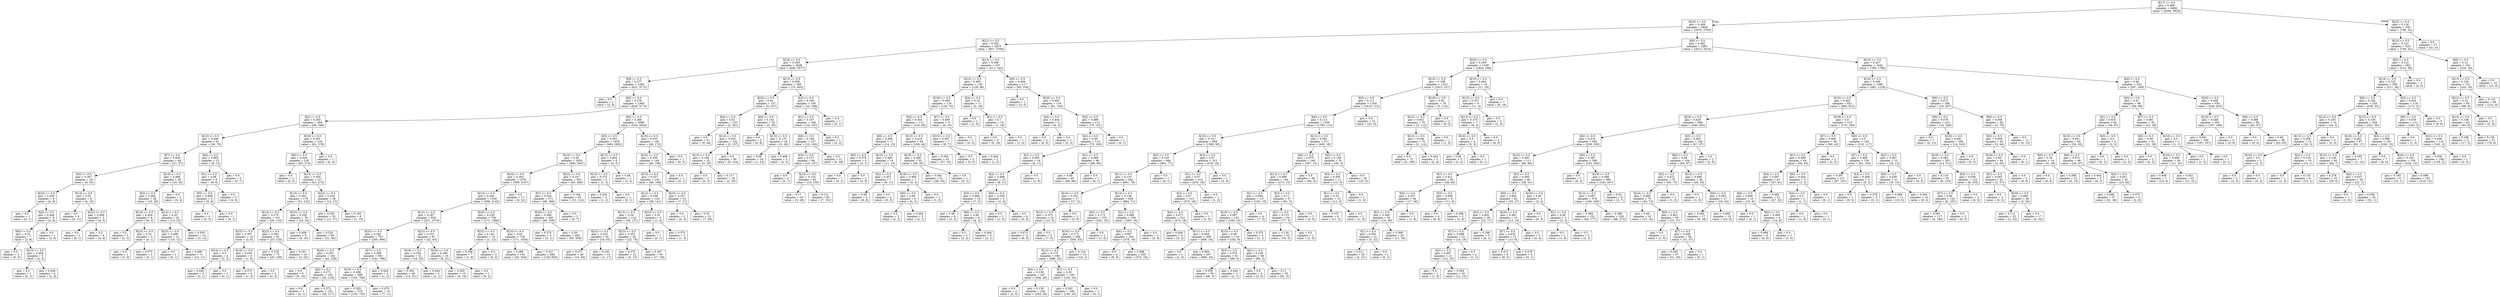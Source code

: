 digraph Tree {
node [shape=box] ;
0 [label="X[17] <= 0.5\ngini = 0.488\nsamples = 6406\nvalue = [4260, 5835]"] ;
1 [label="X[24] <= 0.5\ngini = 0.469\nsamples = 5856\nvalue = [3470, 5783]"] ;
0 -> 1 [labeldistance=2.5, labelangle=45, headlabel="True"] ;
2 [label="X[21] <= 0.5\ngini = 0.302\nsamples = 2875\nvalue = [857, 3769]"] ;
1 -> 2 ;
3 [label="X[18] <= 0.5\ngini = 0.259\nsamples = 2628\nvalue = [646, 3577]"] ;
2 -> 3 ;
4 [label="X[9] <= 0.5\ngini = 0.277\nsamples = 2362\nvalue = [631, 3172]"] ;
3 -> 4 ;
5 [label="gini = 0.0\nsamples = 2\nvalue = [2, 0]"] ;
4 -> 5 ;
6 [label="X[0] <= 0.5\ngini = 0.276\nsamples = 2360\nvalue = [629, 3172]"] ;
4 -> 6 ;
7 [label="X[2] <= 0.5\ngini = 0.345\nsamples = 280\nvalue = [99, 348]"] ;
6 -> 7 ;
8 [label="X[15] <= 0.5\ngini = 0.449\nsamples = 61\nvalue = [36, 70]"] ;
7 -> 8 ;
9 [label="X[7] <= 0.5\ngini = 0.436\nsamples = 48\nvalue = [27, 57]"] ;
8 -> 9 ;
10 [label="X[3] <= 0.5\ngini = 0.367\nsamples = 18\nvalue = [8, 25]"] ;
9 -> 10 ;
11 [label="X[23] <= 0.5\ngini = 0.426\nsamples = 9\nvalue = [4, 9]"] ;
10 -> 11 ;
12 [label="gini = 0.0\nsamples = 1\nvalue = [0, 1]"] ;
11 -> 12 ;
13 [label="X[4] <= 0.5\ngini = 0.444\nsamples = 8\nvalue = [4, 8]"] ;
11 -> 13 ;
14 [label="X[6] <= 0.5\ngini = 0.32\nsamples = 7\nvalue = [2, 8]"] ;
13 -> 14 ;
15 [label="gini = 0.0\nsamples = 2\nvalue = [0, 3]"] ;
14 -> 15 ;
16 [label="X[13] <= 0.5\ngini = 0.408\nsamples = 5\nvalue = [2, 5]"] ;
14 -> 16 ;
17 [label="gini = 0.0\nsamples = 1\nvalue = [0, 1]"] ;
16 -> 17 ;
18 [label="gini = 0.444\nsamples = 4\nvalue = [2, 4]"] ;
16 -> 18 ;
19 [label="gini = 0.0\nsamples = 1\nvalue = [2, 0]"] ;
13 -> 19 ;
20 [label="X[14] <= 0.5\ngini = 0.32\nsamples = 9\nvalue = [4, 16]"] ;
10 -> 20 ;
21 [label="gini = 0.0\nsamples = 4\nvalue = [0, 11]"] ;
20 -> 21 ;
22 [label="X[23] <= 0.5\ngini = 0.494\nsamples = 5\nvalue = [4, 5]"] ;
20 -> 22 ;
23 [label="gini = 0.0\nsamples = 1\nvalue = [0, 1]"] ;
22 -> 23 ;
24 [label="gini = 0.5\nsamples = 4\nvalue = [4, 4]"] ;
22 -> 24 ;
25 [label="X[19] <= 0.5\ngini = 0.468\nsamples = 30\nvalue = [19, 32]"] ;
9 -> 25 ;
26 [label="X[3] <= 0.5\ngini = 0.482\nsamples = 28\nvalue = [19, 28]"] ;
25 -> 26 ;
27 [label="X[14] <= 0.5\ngini = 0.444\nsamples = 6\nvalue = [6, 3]"] ;
26 -> 27 ;
28 [label="gini = 0.5\nsamples = 3\nvalue = [2, 2]"] ;
27 -> 28 ;
29 [label="X[23] <= 0.5\ngini = 0.32\nsamples = 3\nvalue = [4, 1]"] ;
27 -> 29 ;
30 [label="gini = 0.0\nsamples = 1\nvalue = [1, 0]"] ;
29 -> 30 ;
31 [label="gini = 0.375\nsamples = 2\nvalue = [3, 1]"] ;
29 -> 31 ;
32 [label="X[14] <= 0.5\ngini = 0.45\nsamples = 22\nvalue = [13, 25]"] ;
26 -> 32 ;
33 [label="X[23] <= 0.5\ngini = 0.496\nsamples = 12\nvalue = [10, 12]"] ;
32 -> 33 ;
34 [label="gini = 0.0\nsamples = 1\nvalue = [0, 1]"] ;
33 -> 34 ;
35 [label="gini = 0.499\nsamples = 11\nvalue = [10, 11]"] ;
33 -> 35 ;
36 [label="gini = 0.305\nsamples = 10\nvalue = [3, 13]"] ;
32 -> 36 ;
37 [label="gini = 0.0\nsamples = 2\nvalue = [0, 4]"] ;
25 -> 37 ;
38 [label="X[6] <= 0.5\ngini = 0.483\nsamples = 13\nvalue = [9, 13]"] ;
8 -> 38 ;
39 [label="X[1] <= 0.5\ngini = 0.48\nsamples = 8\nvalue = [9, 6]"] ;
38 -> 39 ;
40 [label="X[5] <= 0.5\ngini = 0.496\nsamples = 5\nvalue = [5, 6]"] ;
39 -> 40 ;
41 [label="gini = 0.5\nsamples = 4\nvalue = [5, 5]"] ;
40 -> 41 ;
42 [label="gini = 0.0\nsamples = 1\nvalue = [0, 1]"] ;
40 -> 42 ;
43 [label="gini = 0.0\nsamples = 3\nvalue = [4, 0]"] ;
39 -> 43 ;
44 [label="gini = 0.0\nsamples = 5\nvalue = [0, 7]"] ;
38 -> 44 ;
45 [label="X[19] <= 0.5\ngini = 0.301\nsamples = 219\nvalue = [63, 278]"] ;
7 -> 45 ;
46 [label="X[6] <= 0.5\ngini = 0.304\nsamples = 218\nvalue = [63, 274]"] ;
45 -> 46 ;
47 [label="gini = 0.0\nsamples = 1\nvalue = [0, 2]"] ;
46 -> 47 ;
48 [label="X[15] <= 0.5\ngini = 0.305\nsamples = 217\nvalue = [63, 272]"] ;
46 -> 48 ;
49 [label="X[13] <= 0.5\ngini = 0.301\nsamples = 179\nvalue = [51, 225]"] ;
48 -> 49 ;
50 [label="X[14] <= 0.5\ngini = 0.274\nsamples = 101\nvalue = [26, 133]"] ;
49 -> 50 ;
51 [label="X[23] <= 0.5\ngini = 0.397\nsamples = 10\nvalue = [3, 8]"] ;
50 -> 51 ;
52 [label="X[16] <= 0.5\ngini = 0.5\nsamples = 4\nvalue = [2, 2]"] ;
51 -> 52 ;
53 [label="gini = 0.444\nsamples = 3\nvalue = [2, 1]"] ;
52 -> 53 ;
54 [label="gini = 0.0\nsamples = 1\nvalue = [0, 1]"] ;
52 -> 54 ;
55 [label="X[16] <= 0.5\ngini = 0.245\nsamples = 6\nvalue = [1, 6]"] ;
51 -> 55 ;
56 [label="gini = 0.375\nsamples = 4\nvalue = [1, 3]"] ;
55 -> 56 ;
57 [label="gini = 0.0\nsamples = 2\nvalue = [0, 3]"] ;
55 -> 57 ;
58 [label="X[22] <= 0.5\ngini = 0.263\nsamples = 91\nvalue = [23, 125]"] ;
50 -> 58 ;
59 [label="gini = 0.278\nsamples = 75\nvalue = [20, 100]"] ;
58 -> 59 ;
60 [label="gini = 0.191\nsamples = 16\nvalue = [3, 25]"] ;
58 -> 60 ;
61 [label="X[23] <= 0.5\ngini = 0.336\nsamples = 78\nvalue = [25, 92]"] ;
49 -> 61 ;
62 [label="gini = 0.408\nsamples = 9\nvalue = [4, 10]"] ;
61 -> 62 ;
63 [label="gini = 0.325\nsamples = 69\nvalue = [21, 82]"] ;
61 -> 63 ;
64 [label="X[22] <= 0.5\ngini = 0.324\nsamples = 38\nvalue = [12, 47]"] ;
48 -> 64 ;
65 [label="gini = 0.353\nsamples = 30\nvalue = [11, 37]"] ;
64 -> 65 ;
66 [label="gini = 0.165\nsamples = 8\nvalue = [1, 10]"] ;
64 -> 66 ;
67 [label="gini = 0.0\nsamples = 1\nvalue = [0, 4]"] ;
45 -> 67 ;
68 [label="X[6] <= 0.5\ngini = 0.266\nsamples = 2080\nvalue = [530, 2824]"] ;
6 -> 68 ;
69 [label="X[5] <= 0.5\ngini = 0.261\nsamples = 1935\nvalue = [484, 2652]"] ;
68 -> 69 ;
70 [label="X[15] <= 0.5\ngini = 0.26\nsamples = 1929\nvalue = [480, 2647]"] ;
69 -> 70 ;
71 [label="X[16] <= 0.5\ngini = 0.263\nsamples = 1576\nvalue = [399, 2167]"] ;
70 -> 71 ;
72 [label="X[13] <= 0.5\ngini = 0.264\nsamples = 1559\nvalue = [399, 2145]"] ;
71 -> 72 ;
73 [label="X[12] <= 0.5\ngini = 0.287\nsamples = 820\nvalue = [227, 1079]"] ;
72 -> 73 ;
74 [label="X[23] <= 0.5\ngini = 0.283\nsamples = 753\nvalue = [205, 996]"] ;
73 -> 74 ;
75 [label="X[20] <= 0.5\ngini = 0.263\nsamples = 162\nvalue = [42, 228]"] ;
74 -> 75 ;
76 [label="gini = 0.0\nsamples = 6\nvalue = [0, 10]"] ;
75 -> 76 ;
77 [label="X[4] <= 0.5\ngini = 0.271\nsamples = 156\nvalue = [42, 218]"] ;
75 -> 77 ;
78 [label="gini = 0.0\nsamples = 1\nvalue = [0, 1]"] ;
77 -> 78 ;
79 [label="gini = 0.272\nsamples = 155\nvalue = [42, 217]"] ;
77 -> 79 ;
80 [label="X[7] <= 0.5\ngini = 0.289\nsamples = 591\nvalue = [163, 768]"] ;
74 -> 80 ;
81 [label="X[19] <= 0.5\ngini = 0.288\nsamples = 588\nvalue = [162, 766]"] ;
80 -> 81 ;
82 [label="gini = 0.283\nsamples = 578\nvalue = [155, 755]"] ;
81 -> 82 ;
83 [label="gini = 0.475\nsamples = 10\nvalue = [7, 11]"] ;
81 -> 83 ;
84 [label="gini = 0.444\nsamples = 3\nvalue = [1, 2]"] ;
80 -> 84 ;
85 [label="X[22] <= 0.5\ngini = 0.331\nsamples = 67\nvalue = [22, 83]"] ;
73 -> 85 ;
86 [label="X[19] <= 0.5\ngini = 0.326\nsamples = 51\nvalue = [16, 62]"] ;
85 -> 86 ;
87 [label="gini = 0.304\nsamples = 49\nvalue = [14, 61]"] ;
86 -> 87 ;
88 [label="gini = 0.444\nsamples = 2\nvalue = [2, 1]"] ;
86 -> 88 ;
89 [label="X[19] <= 0.5\ngini = 0.346\nsamples = 16\nvalue = [6, 21]"] ;
85 -> 89 ;
90 [label="gini = 0.365\nsamples = 15\nvalue = [6, 19]"] ;
89 -> 90 ;
91 [label="gini = 0.0\nsamples = 1\nvalue = [0, 2]"] ;
89 -> 91 ;
92 [label="X[20] <= 0.5\ngini = 0.239\nsamples = 739\nvalue = [172, 1066]"] ;
72 -> 92 ;
93 [label="X[22] <= 0.5\ngini = 0.142\nsamples = 10\nvalue = [1, 12]"] ;
92 -> 93 ;
94 [label="gini = 0.198\nsamples = 7\nvalue = [1, 8]"] ;
93 -> 94 ;
95 [label="gini = 0.0\nsamples = 3\nvalue = [0, 4]"] ;
93 -> 95 ;
96 [label="X[23] <= 0.5\ngini = 0.24\nsamples = 729\nvalue = [171, 1054]"] ;
92 -> 96 ;
97 [label="gini = 0.288\nsamples = 145\nvalue = [43, 204]"] ;
96 -> 97 ;
98 [label="gini = 0.227\nsamples = 584\nvalue = [128, 850]"] ;
96 -> 98 ;
99 [label="gini = 0.0\nsamples = 17\nvalue = [0, 22]"] ;
71 -> 99 ;
100 [label="X[22] <= 0.5\ngini = 0.247\nsamples = 353\nvalue = [81, 480]"] ;
70 -> 100 ;
101 [label="X[7] <= 0.5\ngini = 0.264\nsamples = 271\nvalue = [68, 366]"] ;
100 -> 101 ;
102 [label="X[20] <= 0.5\ngini = 0.268\nsamples = 266\nvalue = [68, 359]"] ;
101 -> 102 ;
103 [label="gini = 0.375\nsamples = 3\nvalue = [3, 1]"] ;
102 -> 103 ;
104 [label="gini = 0.26\nsamples = 263\nvalue = [65, 358]"] ;
102 -> 104 ;
105 [label="gini = 0.0\nsamples = 5\nvalue = [0, 7]"] ;
101 -> 105 ;
106 [label="gini = 0.184\nsamples = 82\nvalue = [13, 114]"] ;
100 -> 106 ;
107 [label="X[13] <= 0.5\ngini = 0.494\nsamples = 6\nvalue = [4, 5]"] ;
69 -> 107 ;
108 [label="X[14] <= 0.5\ngini = 0.375\nsamples = 3\nvalue = [1, 3]"] ;
107 -> 108 ;
109 [label="gini = 0.444\nsamples = 2\nvalue = [1, 2]"] ;
108 -> 109 ;
110 [label="gini = 0.0\nsamples = 1\nvalue = [0, 1]"] ;
108 -> 110 ;
111 [label="gini = 0.48\nsamples = 3\nvalue = [3, 2]"] ;
107 -> 111 ;
112 [label="X[19] <= 0.5\ngini = 0.333\nsamples = 145\nvalue = [46, 172]"] ;
68 -> 112 ;
113 [label="X[16] <= 0.5\ngini = 0.336\nsamples = 144\nvalue = [46, 169]"] ;
112 -> 113 ;
114 [label="X[15] <= 0.5\ngini = 0.337\nsamples = 143\nvalue = [46, 168]"] ;
113 -> 114 ;
115 [label="X[12] <= 0.5\ngini = 0.339\nsamples = 120\nvalue = [39, 141]"] ;
114 -> 115 ;
116 [label="X[13] <= 0.5\ngini = 0.34\nsamples = 116\nvalue = [38, 137]"] ;
115 -> 116 ;
117 [label="X[22] <= 0.5\ngini = 0.323\nsamples = 54\nvalue = [16, 63]"] ;
116 -> 117 ;
118 [label="gini = 0.371\nsamples = 40\nvalue = [15, 46]"] ;
117 -> 118 ;
119 [label="gini = 0.105\nsamples = 14\nvalue = [1, 17]"] ;
117 -> 119 ;
120 [label="X[23] <= 0.5\ngini = 0.353\nsamples = 62\nvalue = [22, 74]"] ;
116 -> 120 ;
121 [label="gini = 0.375\nsamples = 12\nvalue = [5, 15]"] ;
120 -> 121 ;
122 [label="gini = 0.347\nsamples = 50\nvalue = [17, 59]"] ;
120 -> 122 ;
123 [label="X[23] <= 0.5\ngini = 0.32\nsamples = 4\nvalue = [1, 4]"] ;
115 -> 123 ;
124 [label="gini = 0.0\nsamples = 1\nvalue = [0, 1]"] ;
123 -> 124 ;
125 [label="gini = 0.375\nsamples = 3\nvalue = [1, 3]"] ;
123 -> 125 ;
126 [label="X[23] <= 0.5\ngini = 0.327\nsamples = 23\nvalue = [7, 27]"] ;
114 -> 126 ;
127 [label="gini = 0.0\nsamples = 2\nvalue = [0, 3]"] ;
126 -> 127 ;
128 [label="gini = 0.35\nsamples = 21\nvalue = [7, 24]"] ;
126 -> 128 ;
129 [label="gini = 0.0\nsamples = 1\nvalue = [0, 1]"] ;
113 -> 129 ;
130 [label="gini = 0.0\nsamples = 1\nvalue = [0, 3]"] ;
112 -> 130 ;
131 [label="X[13] <= 0.5\ngini = 0.069\nsamples = 266\nvalue = [15, 405]"] ;
3 -> 131 ;
132 [label="X[22] <= 0.5\ngini = 0.04\nsamples = 157\nvalue = [5, 237]"] ;
131 -> 132 ;
133 [label="X[4] <= 0.5\ngini = 0.02\nsamples = 133\nvalue = [2, 201]"] ;
132 -> 133 ;
134 [label="gini = 0.0\nsamples = 31\nvalue = [0, 44]"] ;
133 -> 134 ;
135 [label="X[14] <= 0.5\ngini = 0.025\nsamples = 102\nvalue = [2, 157]"] ;
133 -> 135 ;
136 [label="X[15] <= 0.5\ngini = 0.108\nsamples = 22\nvalue = [2, 33]"] ;
135 -> 136 ;
137 [label="gini = 0.0\nsamples = 3\nvalue = [0, 3]"] ;
136 -> 137 ;
138 [label="gini = 0.117\nsamples = 19\nvalue = [2, 30]"] ;
136 -> 138 ;
139 [label="gini = 0.0\nsamples = 80\nvalue = [0, 124]"] ;
135 -> 139 ;
140 [label="X[0] <= 0.5\ngini = 0.142\nsamples = 24\nvalue = [3, 36]"] ;
132 -> 140 ;
141 [label="gini = 0.0\nsamples = 5\nvalue = [0, 8]"] ;
140 -> 141 ;
142 [label="X[15] <= 0.5\ngini = 0.175\nsamples = 19\nvalue = [3, 28]"] ;
140 -> 142 ;
143 [label="gini = 0.08\nsamples = 16\nvalue = [1, 23]"] ;
142 -> 143 ;
144 [label="gini = 0.408\nsamples = 3\nvalue = [2, 5]"] ;
142 -> 144 ;
145 [label="X[3] <= 0.5\ngini = 0.106\nsamples = 109\nvalue = [10, 168]"] ;
131 -> 145 ;
146 [label="X[1] <= 0.5\ngini = 0.107\nsamples = 108\nvalue = [10, 167]"] ;
145 -> 146 ;
147 [label="X[6] <= 0.5\ngini = 0.108\nsamples = 107\nvalue = [10, 165]"] ;
146 -> 147 ;
148 [label="X[4] <= 0.5\ngini = 0.127\nsamples = 86\nvalue = [10, 137]"] ;
147 -> 148 ;
149 [label="gini = 0.0\nsamples = 3\nvalue = [0, 7]"] ;
148 -> 149 ;
150 [label="X[23] <= 0.5\ngini = 0.133\nsamples = 83\nvalue = [10, 130]"] ;
148 -> 150 ;
151 [label="gini = 0.17\nsamples = 18\nvalue = [3, 29]"] ;
150 -> 151 ;
152 [label="gini = 0.121\nsamples = 65\nvalue = [7, 101]"] ;
150 -> 152 ;
153 [label="gini = 0.0\nsamples = 21\nvalue = [0, 28]"] ;
147 -> 153 ;
154 [label="gini = 0.0\nsamples = 1\nvalue = [0, 2]"] ;
146 -> 154 ;
155 [label="gini = 0.0\nsamples = 1\nvalue = [0, 1]"] ;
145 -> 155 ;
156 [label="X[13] <= 0.5\ngini = 0.499\nsamples = 247\nvalue = [211, 192]"] ;
2 -> 156 ;
157 [label="X[12] <= 0.5\ngini = 0.483\nsamples = 130\nvalue = [128, 88]"] ;
156 -> 157 ;
158 [label="X[18] <= 0.5\ngini = 0.459\nsamples = 119\nvalue = [126, 70]"] ;
157 -> 158 ;
159 [label="X[4] <= 0.5\ngini = 0.444\nsamples = 111\nvalue = [120, 60]"] ;
158 -> 159 ;
160 [label="X[6] <= 0.5\ngini = 0.499\nsamples = 17\nvalue = [14, 15]"] ;
159 -> 160 ;
161 [label="X[0] <= 0.5\ngini = 0.375\nsamples = 3\nvalue = [3, 1]"] ;
160 -> 161 ;
162 [label="gini = 0.0\nsamples = 1\nvalue = [0, 1]"] ;
161 -> 162 ;
163 [label="gini = 0.0\nsamples = 2\nvalue = [3, 0]"] ;
161 -> 163 ;
164 [label="X[15] <= 0.5\ngini = 0.493\nsamples = 14\nvalue = [11, 14]"] ;
160 -> 164 ;
165 [label="X[2] <= 0.5\ngini = 0.457\nsamples = 7\nvalue = [6, 11]"] ;
164 -> 165 ;
166 [label="gini = 0.49\nsamples = 5\nvalue = [6, 8]"] ;
165 -> 166 ;
167 [label="gini = 0.0\nsamples = 2\nvalue = [0, 3]"] ;
165 -> 167 ;
168 [label="X[19] <= 0.5\ngini = 0.469\nsamples = 7\nvalue = [5, 3]"] ;
164 -> 168 ;
169 [label="X[0] <= 0.5\ngini = 0.49\nsamples = 6\nvalue = [4, 3]"] ;
168 -> 169 ;
170 [label="gini = 0.5\nsamples = 3\nvalue = [2, 2]"] ;
169 -> 170 ;
171 [label="gini = 0.444\nsamples = 3\nvalue = [2, 1]"] ;
169 -> 171 ;
172 [label="gini = 0.0\nsamples = 1\nvalue = [1, 0]"] ;
168 -> 172 ;
173 [label="X[15] <= 0.5\ngini = 0.418\nsamples = 94\nvalue = [106, 45]"] ;
159 -> 173 ;
174 [label="X[16] <= 0.5\ngini = 0.486\nsamples = 52\nvalue = [49, 35]"] ;
173 -> 174 ;
175 [label="gini = 0.481\nsamples = 51\nvalue = [49, 33]"] ;
174 -> 175 ;
176 [label="gini = 0.0\nsamples = 1\nvalue = [0, 2]"] ;
174 -> 176 ;
177 [label="gini = 0.254\nsamples = 42\nvalue = [57, 10]"] ;
173 -> 177 ;
178 [label="X[7] <= 0.5\ngini = 0.469\nsamples = 8\nvalue = [6, 10]"] ;
158 -> 178 ;
179 [label="X[15] <= 0.5\ngini = 0.497\nsamples = 7\nvalue = [6, 7]"] ;
178 -> 179 ;
180 [label="gini = 0.5\nsamples = 5\nvalue = [5, 5]"] ;
179 -> 180 ;
181 [label="gini = 0.444\nsamples = 2\nvalue = [1, 2]"] ;
179 -> 181 ;
182 [label="gini = 0.0\nsamples = 1\nvalue = [0, 3]"] ;
178 -> 182 ;
183 [label="X[4] <= 0.5\ngini = 0.18\nsamples = 11\nvalue = [2, 18]"] ;
157 -> 183 ;
184 [label="gini = 0.0\nsamples = 1\nvalue = [1, 0]"] ;
183 -> 184 ;
185 [label="X[1] <= 0.5\ngini = 0.1\nsamples = 10\nvalue = [1, 18]"] ;
183 -> 185 ;
186 [label="gini = 0.0\nsamples = 9\nvalue = [0, 18]"] ;
185 -> 186 ;
187 [label="gini = 0.0\nsamples = 1\nvalue = [1, 0]"] ;
185 -> 187 ;
188 [label="X[9] <= 0.5\ngini = 0.494\nsamples = 117\nvalue = [83, 104]"] ;
156 -> 188 ;
189 [label="gini = 0.0\nsamples = 1\nvalue = [2, 0]"] ;
188 -> 189 ;
190 [label="X[20] <= 0.5\ngini = 0.492\nsamples = 116\nvalue = [81, 104]"] ;
188 -> 190 ;
191 [label="X[4] <= 0.5\ngini = 0.444\nsamples = 3\nvalue = [6, 3]"] ;
190 -> 191 ;
192 [label="gini = 0.0\nsamples = 2\nvalue = [6, 0]"] ;
191 -> 192 ;
193 [label="gini = 0.0\nsamples = 1\nvalue = [0, 3]"] ;
191 -> 193 ;
194 [label="X[5] <= 0.5\ngini = 0.489\nsamples = 113\nvalue = [75, 101]"] ;
190 -> 194 ;
195 [label="X[4] <= 0.5\ngini = 0.49\nsamples = 112\nvalue = [75, 100]"] ;
194 -> 195 ;
196 [label="X[1] <= 0.5\ngini = 0.495\nsamples = 16\nvalue = [9, 11]"] ;
195 -> 196 ;
197 [label="X[2] <= 0.5\ngini = 0.488\nsamples = 15\nvalue = [8, 11]"] ;
196 -> 197 ;
198 [label="X[3] <= 0.5\ngini = 0.486\nsamples = 10\nvalue = [7, 5]"] ;
197 -> 198 ;
199 [label="gini = 0.48\nsamples = 4\nvalue = [3, 2]"] ;
198 -> 199 ;
200 [label="X[6] <= 0.5\ngini = 0.49\nsamples = 6\nvalue = [4, 3]"] ;
198 -> 200 ;
201 [label="gini = 0.5\nsamples = 3\nvalue = [2, 2]"] ;
200 -> 201 ;
202 [label="gini = 0.444\nsamples = 3\nvalue = [2, 1]"] ;
200 -> 202 ;
203 [label="X[6] <= 0.5\ngini = 0.245\nsamples = 5\nvalue = [1, 6]"] ;
197 -> 203 ;
204 [label="gini = 0.0\nsamples = 1\nvalue = [1, 0]"] ;
203 -> 204 ;
205 [label="gini = 0.0\nsamples = 4\nvalue = [0, 6]"] ;
203 -> 205 ;
206 [label="gini = 0.0\nsamples = 1\nvalue = [1, 0]"] ;
196 -> 206 ;
207 [label="X[1] <= 0.5\ngini = 0.489\nsamples = 96\nvalue = [66, 89]"] ;
195 -> 207 ;
208 [label="gini = 0.49\nsamples = 95\nvalue = [66, 88]"] ;
207 -> 208 ;
209 [label="gini = 0.0\nsamples = 1\nvalue = [0, 1]"] ;
207 -> 209 ;
210 [label="gini = 0.0\nsamples = 1\nvalue = [0, 1]"] ;
194 -> 210 ;
211 [label="X[9] <= 0.5\ngini = 0.492\nsamples = 2981\nvalue = [2613, 2014]"] ;
1 -> 211 ;
212 [label="X[20] <= 0.5\ngini = 0.209\nsamples = 1339\nvalue = [1824, 246]"] ;
211 -> 212 ;
213 [label="X[10] <= 0.5\ngini = 0.198\nsamples = 1323\nvalue = [1813, 227]"] ;
212 -> 213 ;
214 [label="X[5] <= 0.5\ngini = 0.111\nsamples = 1245\nvalue = [1810, 113]"] ;
213 -> 214 ;
215 [label="X[6] <= 0.5\ngini = 0.112\nsamples = 1230\nvalue = [1785, 113]"] ;
214 -> 215 ;
216 [label="X[15] <= 0.5\ngini = 0.121\nsamples = 959\nvalue = [1380, 95]"] ;
215 -> 216 ;
217 [label="X[2] <= 0.5\ngini = 0.145\nsamples = 644\nvalue = [901, 77]"] ;
216 -> 217 ;
218 [label="X[11] <= 0.5\ngini = 0.143\nsamples = 643\nvalue = [901, 76]"] ;
217 -> 218 ;
219 [label="X[14] <= 0.5\ngini = 0.351\nsamples = 17\nvalue = [17, 5]"] ;
218 -> 219 ;
220 [label="X[12] <= 0.5\ngini = 0.375\nsamples = 16\nvalue = [15, 5]"] ;
219 -> 220 ;
221 [label="gini = 0.473\nsamples = 11\nvalue = [8, 5]"] ;
220 -> 221 ;
222 [label="gini = 0.0\nsamples = 5\nvalue = [7, 0]"] ;
220 -> 222 ;
223 [label="gini = 0.0\nsamples = 1\nvalue = [2, 0]"] ;
219 -> 223 ;
224 [label="X[14] <= 0.5\ngini = 0.138\nsamples = 626\nvalue = [884, 71]"] ;
218 -> 224 ;
225 [label="X[3] <= 0.5\ngini = 0.173\nsamples = 370\nvalue = [501, 53]"] ;
224 -> 225 ;
226 [label="X[16] <= 0.5\ngini = 0.173\nsamples = 369\nvalue = [500, 53]"] ;
225 -> 226 ;
227 [label="X[12] <= 0.5\ngini = 0.175\nsamples = 356\nvalue = [486, 52]"] ;
226 -> 227 ;
228 [label="X[4] <= 0.5\ngini = 0.139\nsamples = 247\nvalue = [346, 28]"] ;
227 -> 228 ;
229 [label="gini = 0.0\nsamples = 2\nvalue = [2, 0]"] ;
228 -> 229 ;
230 [label="gini = 0.139\nsamples = 245\nvalue = [344, 28]"] ;
228 -> 230 ;
231 [label="X[7] <= 0.5\ngini = 0.25\nsamples = 109\nvalue = [140, 24]"] ;
227 -> 231 ;
232 [label="gini = 0.242\nsamples = 108\nvalue = [140, 23]"] ;
231 -> 232 ;
233 [label="gini = 0.0\nsamples = 1\nvalue = [0, 1]"] ;
231 -> 233 ;
234 [label="gini = 0.124\nsamples = 13\nvalue = [14, 1]"] ;
226 -> 234 ;
235 [label="gini = 0.0\nsamples = 1\nvalue = [1, 0]"] ;
225 -> 235 ;
236 [label="X[1] <= 0.5\ngini = 0.086\nsamples = 256\nvalue = [383, 18]"] ;
224 -> 236 ;
237 [label="X[4] <= 0.5\ngini = 0.087\nsamples = 254\nvalue = [378, 18]"] ;
236 -> 237 ;
238 [label="gini = 0.0\nsamples = 4\nvalue = [6, 0]"] ;
237 -> 238 ;
239 [label="gini = 0.088\nsamples = 250\nvalue = [372, 18]"] ;
237 -> 239 ;
240 [label="gini = 0.0\nsamples = 2\nvalue = [5, 0]"] ;
236 -> 240 ;
241 [label="gini = 0.0\nsamples = 1\nvalue = [0, 1]"] ;
217 -> 241 ;
242 [label="X[3] <= 0.5\ngini = 0.07\nsamples = 315\nvalue = [479, 18]"] ;
216 -> 242 ;
243 [label="X[1] <= 0.5\ngini = 0.07\nsamples = 314\nvalue = [476, 18]"] ;
242 -> 243 ;
244 [label="X[2] <= 0.5\ngini = 0.07\nsamples = 313\nvalue = [475, 18]"] ;
243 -> 244 ;
245 [label="X[4] <= 0.5\ngini = 0.071\nsamples = 312\nvalue = [473, 18]"] ;
244 -> 245 ;
246 [label="gini = 0.408\nsamples = 4\nvalue = [5, 2]"] ;
245 -> 246 ;
247 [label="X[11] <= 0.5\ngini = 0.064\nsamples = 308\nvalue = [468, 16]"] ;
245 -> 247 ;
248 [label="gini = 0.0\nsamples = 1\nvalue = [2, 0]"] ;
247 -> 248 ;
249 [label="gini = 0.064\nsamples = 307\nvalue = [466, 16]"] ;
247 -> 249 ;
250 [label="gini = 0.0\nsamples = 1\nvalue = [2, 0]"] ;
244 -> 250 ;
251 [label="gini = 0.0\nsamples = 1\nvalue = [1, 0]"] ;
243 -> 251 ;
252 [label="gini = 0.0\nsamples = 1\nvalue = [3, 0]"] ;
242 -> 252 ;
253 [label="X[12] <= 0.5\ngini = 0.081\nsamples = 271\nvalue = [405, 18]"] ;
215 -> 253 ;
254 [label="X[0] <= 0.5\ngini = 0.075\nsamples = 240\nvalue = [367, 15]"] ;
253 -> 254 ;
255 [label="X[13] <= 0.5\ngini = 0.099\nsamples = 184\nvalue = [273, 15]"] ;
254 -> 255 ;
256 [label="X[1] <= 0.5\ngini = 0.094\nsamples = 127\nvalue = [192, 10]"] ;
255 -> 256 ;
257 [label="X[16] <= 0.5\ngini = 0.097\nsamples = 123\nvalue = [185, 10]"] ;
256 -> 257 ;
258 [label="X[15] <= 0.5\ngini = 0.09\nsamples = 119\nvalue = [182, 9]"] ;
257 -> 258 ;
259 [label="X[3] <= 0.5\ngini = 0.075\nsamples = 61\nvalue = [98, 4]"] ;
258 -> 259 ;
260 [label="gini = 0.059\nsamples = 59\nvalue = [96, 3]"] ;
259 -> 260 ;
261 [label="gini = 0.444\nsamples = 2\nvalue = [2, 1]"] ;
259 -> 261 ;
262 [label="X[2] <= 0.5\ngini = 0.106\nsamples = 58\nvalue = [84, 5]"] ;
258 -> 262 ;
263 [label="gini = 0.0\nsamples = 3\nvalue = [3, 0]"] ;
262 -> 263 ;
264 [label="gini = 0.11\nsamples = 55\nvalue = [81, 5]"] ;
262 -> 264 ;
265 [label="gini = 0.375\nsamples = 4\nvalue = [3, 1]"] ;
257 -> 265 ;
266 [label="gini = 0.0\nsamples = 4\nvalue = [7, 0]"] ;
256 -> 266 ;
267 [label="X[3] <= 0.5\ngini = 0.11\nsamples = 57\nvalue = [81, 5]"] ;
255 -> 267 ;
268 [label="X[1] <= 0.5\ngini = 0.115\nsamples = 54\nvalue = [77, 5]"] ;
267 -> 268 ;
269 [label="gini = 0.116\nsamples = 53\nvalue = [76, 5]"] ;
268 -> 269 ;
270 [label="gini = 0.0\nsamples = 1\nvalue = [1, 0]"] ;
268 -> 270 ;
271 [label="gini = 0.0\nsamples = 3\nvalue = [4, 0]"] ;
267 -> 271 ;
272 [label="gini = 0.0\nsamples = 56\nvalue = [94, 0]"] ;
254 -> 272 ;
273 [label="X[2] <= 0.5\ngini = 0.136\nsamples = 31\nvalue = [38, 3]"] ;
253 -> 273 ;
274 [label="X[3] <= 0.5\ngini = 0.305\nsamples = 11\nvalue = [13, 3]"] ;
273 -> 274 ;
275 [label="X[1] <= 0.5\ngini = 0.32\nsamples = 10\nvalue = [12, 3]"] ;
274 -> 275 ;
276 [label="gini = 0.337\nsamples = 9\nvalue = [11, 3]"] ;
275 -> 276 ;
277 [label="gini = 0.0\nsamples = 1\nvalue = [1, 0]"] ;
275 -> 277 ;
278 [label="gini = 0.0\nsamples = 1\nvalue = [1, 0]"] ;
274 -> 278 ;
279 [label="gini = 0.0\nsamples = 20\nvalue = [25, 0]"] ;
273 -> 279 ;
280 [label="gini = 0.0\nsamples = 15\nvalue = [25, 0]"] ;
214 -> 280 ;
281 [label="X[18] <= 0.5\ngini = 0.05\nsamples = 78\nvalue = [3, 114]"] ;
213 -> 281 ;
282 [label="X[12] <= 0.5\ngini = 0.051\nsamples = 76\nvalue = [3, 112]"] ;
281 -> 282 ;
283 [label="X[13] <= 0.5\ngini = 0.034\nsamples = 75\nvalue = [2, 112]"] ;
282 -> 283 ;
284 [label="gini = 0.0\nsamples = 72\nvalue = [0, 108]"] ;
283 -> 284 ;
285 [label="gini = 0.444\nsamples = 3\nvalue = [2, 4]"] ;
283 -> 285 ;
286 [label="gini = 0.0\nsamples = 1\nvalue = [1, 0]"] ;
282 -> 286 ;
287 [label="gini = 0.0\nsamples = 2\nvalue = [0, 2]"] ;
281 -> 287 ;
288 [label="X[10] <= 0.5\ngini = 0.464\nsamples = 16\nvalue = [11, 19]"] ;
212 -> 288 ;
289 [label="X[15] <= 0.5\ngini = 0.337\nsamples = 9\nvalue = [11, 3]"] ;
288 -> 289 ;
290 [label="X[13] <= 0.5\ngini = 0.375\nsamples = 7\nvalue = [9, 3]"] ;
289 -> 290 ;
291 [label="X[16] <= 0.5\ngini = 0.5\nsamples = 4\nvalue = [3, 3]"] ;
290 -> 291 ;
292 [label="gini = 0.48\nsamples = 3\nvalue = [3, 2]"] ;
291 -> 292 ;
293 [label="gini = 0.0\nsamples = 1\nvalue = [0, 1]"] ;
291 -> 293 ;
294 [label="gini = 0.0\nsamples = 3\nvalue = [6, 0]"] ;
290 -> 294 ;
295 [label="gini = 0.0\nsamples = 2\nvalue = [2, 0]"] ;
289 -> 295 ;
296 [label="gini = 0.0\nsamples = 7\nvalue = [0, 16]"] ;
288 -> 296 ;
297 [label="X[13] <= 0.5\ngini = 0.427\nsamples = 1642\nvalue = [789, 1768]"] ;
211 -> 297 ;
298 [label="X[16] <= 0.5\ngini = 0.406\nsamples = 1090\nvalue = [482, 1219]"] ;
297 -> 298 ;
299 [label="X[15] <= 0.5\ngini = 0.463\nsamples = 821\nvalue = [466, 812]"] ;
298 -> 299 ;
300 [label="X[20] <= 0.5\ngini = 0.429\nsamples = 606\nvalue = [296, 652]"] ;
299 -> 300 ;
301 [label="X[4] <= 0.5\ngini = 0.414\nsamples = 500\nvalue = [229, 555]"] ;
300 -> 301 ;
302 [label="X[14] <= 0.5\ngini = 0.483\nsamples = 111\nvalue = [66, 96]"] ;
301 -> 302 ;
303 [label="X[7] <= 0.5\ngini = 0.421\nsamples = 65\nvalue = [28, 65]"] ;
302 -> 303 ;
304 [label="X[5] <= 0.5\ngini = 0.357\nsamples = 56\nvalue = [17, 56]"] ;
303 -> 304 ;
305 [label="X[2] <= 0.5\ngini = 0.346\nsamples = 55\nvalue = [16, 56]"] ;
304 -> 305 ;
306 [label="X[1] <= 0.5\ngini = 0.302\nsamples = 21\nvalue = [5, 22]"] ;
305 -> 306 ;
307 [label="gini = 0.311\nsamples = 20\nvalue = [5, 21]"] ;
306 -> 307 ;
308 [label="gini = 0.0\nsamples = 1\nvalue = [0, 1]"] ;
306 -> 308 ;
309 [label="gini = 0.369\nsamples = 34\nvalue = [11, 34]"] ;
305 -> 309 ;
310 [label="gini = 0.0\nsamples = 1\nvalue = [1, 0]"] ;
304 -> 310 ;
311 [label="X[3] <= 0.5\ngini = 0.495\nsamples = 9\nvalue = [11, 9]"] ;
303 -> 311 ;
312 [label="gini = 0.0\nsamples = 4\nvalue = [9, 0]"] ;
311 -> 312 ;
313 [label="gini = 0.298\nsamples = 5\nvalue = [2, 9]"] ;
311 -> 313 ;
314 [label="X[5] <= 0.5\ngini = 0.495\nsamples = 46\nvalue = [38, 31]"] ;
302 -> 314 ;
315 [label="X[0] <= 0.5\ngini = 0.492\nsamples = 42\nvalue = [35, 27]"] ;
314 -> 315 ;
316 [label="X[3] <= 0.5\ngini = 0.492\nsamples = 28\nvalue = [22, 17]"] ;
315 -> 316 ;
317 [label="X[7] <= 0.5\ngini = 0.498\nsamples = 23\nvalue = [14, 16]"] ;
316 -> 317 ;
318 [label="X[2] <= 0.5\ngini = 0.497\nsamples = 21\nvalue = [13, 15]"] ;
317 -> 318 ;
319 [label="gini = 0.0\nsamples = 1\nvalue = [1, 0]"] ;
318 -> 319 ;
320 [label="gini = 0.494\nsamples = 20\nvalue = [12, 15]"] ;
318 -> 320 ;
321 [label="gini = 0.5\nsamples = 2\nvalue = [1, 1]"] ;
317 -> 321 ;
322 [label="gini = 0.198\nsamples = 5\nvalue = [8, 1]"] ;
316 -> 322 ;
323 [label="X[18] <= 0.5\ngini = 0.491\nsamples = 14\nvalue = [13, 10]"] ;
315 -> 323 ;
324 [label="X[7] <= 0.5\ngini = 0.432\nsamples = 12\nvalue = [13, 6]"] ;
323 -> 324 ;
325 [label="gini = 0.473\nsamples = 8\nvalue = [8, 5]"] ;
324 -> 325 ;
326 [label="gini = 0.278\nsamples = 4\nvalue = [5, 1]"] ;
324 -> 326 ;
327 [label="gini = 0.0\nsamples = 2\nvalue = [0, 4]"] ;
323 -> 327 ;
328 [label="X[19] <= 0.5\ngini = 0.49\nsamples = 4\nvalue = [3, 4]"] ;
314 -> 328 ;
329 [label="gini = 0.0\nsamples = 1\nvalue = [0, 2]"] ;
328 -> 329 ;
330 [label="X[1] <= 0.5\ngini = 0.48\nsamples = 3\nvalue = [3, 2]"] ;
328 -> 330 ;
331 [label="gini = 0.0\nsamples = 1\nvalue = [1, 0]"] ;
330 -> 331 ;
332 [label="gini = 0.5\nsamples = 2\nvalue = [2, 2]"] ;
330 -> 332 ;
333 [label="X[0] <= 0.5\ngini = 0.387\nsamples = 389\nvalue = [163, 459]"] ;
301 -> 333 ;
334 [label="gini = 0.0\nsamples = 1\nvalue = [0, 2]"] ;
333 -> 334 ;
335 [label="X[18] <= 0.5\ngini = 0.388\nsamples = 388\nvalue = [163, 457]"] ;
333 -> 335 ;
336 [label="X[12] <= 0.5\ngini = 0.387\nsamples = 379\nvalue = [160, 450]"] ;
335 -> 336 ;
337 [label="gini = 0.384\nsamples = 153\nvalue = [62, 177]"] ;
336 -> 337 ;
338 [label="gini = 0.389\nsamples = 226\nvalue = [98, 273]"] ;
336 -> 338 ;
339 [label="gini = 0.42\nsamples = 9\nvalue = [3, 7]"] ;
335 -> 339 ;
340 [label="X[3] <= 0.5\ngini = 0.483\nsamples = 106\nvalue = [67, 97]"] ;
300 -> 340 ;
341 [label="X[6] <= 0.5\ngini = 0.48\nsamples = 104\nvalue = [65, 97]"] ;
340 -> 341 ;
342 [label="X[2] <= 0.5\ngini = 0.472\nsamples = 76\nvalue = [45, 73]"] ;
341 -> 342 ;
343 [label="X[14] <= 0.5\ngini = 0.469\nsamples = 75\nvalue = [44, 73]"] ;
342 -> 343 ;
344 [label="gini = 0.49\nsamples = 16\nvalue = [12, 16]"] ;
343 -> 344 ;
345 [label="X[0] <= 0.5\ngini = 0.461\nsamples = 59\nvalue = [32, 57]"] ;
343 -> 345 ;
346 [label="gini = 0.0\nsamples = 1\nvalue = [1, 0]"] ;
345 -> 346 ;
347 [label="X[7] <= 0.5\ngini = 0.456\nsamples = 58\nvalue = [31, 57]"] ;
345 -> 347 ;
348 [label="gini = 0.459\nsamples = 57\nvalue = [31, 56]"] ;
347 -> 348 ;
349 [label="gini = 0.0\nsamples = 1\nvalue = [0, 1]"] ;
347 -> 349 ;
350 [label="gini = 0.0\nsamples = 1\nvalue = [1, 0]"] ;
342 -> 350 ;
351 [label="X[14] <= 0.5\ngini = 0.496\nsamples = 28\nvalue = [20, 24]"] ;
341 -> 351 ;
352 [label="gini = 0.0\nsamples = 1\nvalue = [1, 0]"] ;
351 -> 352 ;
353 [label="X[0] <= 0.5\ngini = 0.493\nsamples = 27\nvalue = [19, 24]"] ;
351 -> 353 ;
354 [label="gini = 0.444\nsamples = 17\nvalue = [9, 18]"] ;
353 -> 354 ;
355 [label="gini = 0.469\nsamples = 10\nvalue = [10, 6]"] ;
353 -> 355 ;
356 [label="gini = 0.0\nsamples = 2\nvalue = [2, 0]"] ;
340 -> 356 ;
357 [label="X[19] <= 0.5\ngini = 0.5\nsamples = 215\nvalue = [170, 160]"] ;
299 -> 357 ;
358 [label="X[7] <= 0.5\ngini = 0.486\nsamples = 66\nvalue = [60, 43]"] ;
357 -> 358 ;
359 [label="X[1] <= 0.5\ngini = 0.489\nsamples = 64\nvalue = [58, 43]"] ;
358 -> 359 ;
360 [label="X[4] <= 0.5\ngini = 0.487\nsamples = 61\nvalue = [57, 41]"] ;
359 -> 360 ;
361 [label="X[6] <= 0.5\ngini = 0.499\nsamples = 10\nvalue = [10, 9]"] ;
360 -> 361 ;
362 [label="gini = 0.0\nsamples = 1\nvalue = [0, 1]"] ;
361 -> 362 ;
363 [label="X[0] <= 0.5\ngini = 0.494\nsamples = 9\nvalue = [10, 8]"] ;
361 -> 363 ;
364 [label="gini = 0.498\nsamples = 8\nvalue = [9, 8]"] ;
363 -> 364 ;
365 [label="gini = 0.0\nsamples = 1\nvalue = [1, 0]"] ;
363 -> 365 ;
366 [label="gini = 0.482\nsamples = 51\nvalue = [47, 32]"] ;
360 -> 366 ;
367 [label="X[6] <= 0.5\ngini = 0.444\nsamples = 3\nvalue = [1, 2]"] ;
359 -> 367 ;
368 [label="X[4] <= 0.5\ngini = 0.5\nsamples = 2\nvalue = [1, 1]"] ;
367 -> 368 ;
369 [label="gini = 0.0\nsamples = 1\nvalue = [1, 0]"] ;
368 -> 369 ;
370 [label="gini = 0.0\nsamples = 1\nvalue = [0, 1]"] ;
368 -> 370 ;
371 [label="gini = 0.0\nsamples = 1\nvalue = [0, 1]"] ;
367 -> 371 ;
372 [label="gini = 0.0\nsamples = 2\nvalue = [2, 0]"] ;
358 -> 372 ;
373 [label="X[6] <= 0.5\ngini = 0.5\nsamples = 149\nvalue = [110, 117]"] ;
357 -> 373 ;
374 [label="X[7] <= 0.5\ngini = 0.498\nsamples = 126\nvalue = [92, 104]"] ;
373 -> 374 ;
375 [label="gini = 0.497\nsamples = 121\nvalue = [87, 101]"] ;
374 -> 375 ;
376 [label="X[3] <= 0.5\ngini = 0.469\nsamples = 5\nvalue = [5, 3]"] ;
374 -> 376 ;
377 [label="gini = 0.0\nsamples = 1\nvalue = [0, 2]"] ;
376 -> 377 ;
378 [label="gini = 0.278\nsamples = 4\nvalue = [5, 1]"] ;
376 -> 378 ;
379 [label="X[3] <= 0.5\ngini = 0.487\nsamples = 23\nvalue = [18, 13]"] ;
373 -> 379 ;
380 [label="X[0] <= 0.5\ngini = 0.459\nsamples = 21\nvalue = [18, 10]"] ;
379 -> 380 ;
381 [label="gini = 0.469\nsamples = 11\nvalue = [10, 6]"] ;
380 -> 381 ;
382 [label="gini = 0.444\nsamples = 10\nvalue = [8, 4]"] ;
380 -> 382 ;
383 [label="gini = 0.0\nsamples = 2\nvalue = [0, 3]"] ;
379 -> 383 ;
384 [label="X[6] <= 0.5\ngini = 0.073\nsamples = 269\nvalue = [16, 407]"] ;
298 -> 384 ;
385 [label="X[0] <= 0.5\ngini = 0.079\nsamples = 213\nvalue = [14, 328]"] ;
384 -> 385 ;
386 [label="gini = 0.0\nsamples = 7\nvalue = [0, 12]"] ;
385 -> 386 ;
387 [label="X[18] <= 0.5\ngini = 0.081\nsamples = 206\nvalue = [14, 316]"] ;
385 -> 387 ;
388 [label="X[19] <= 0.5\ngini = 0.082\nsamples = 203\nvalue = [14, 311]"] ;
387 -> 388 ;
389 [label="gini = 0.119\nsamples = 81\nvalue = [8, 118]"] ;
388 -> 389 ;
390 [label="X[5] <= 0.5\ngini = 0.058\nsamples = 122\nvalue = [6, 193]"] ;
388 -> 390 ;
391 [label="X[7] <= 0.5\ngini = 0.06\nsamples = 120\nvalue = [6, 187]"] ;
390 -> 391 ;
392 [label="gini = 0.062\nsamples = 117\nvalue = [6, 182]"] ;
391 -> 392 ;
393 [label="gini = 0.0\nsamples = 3\nvalue = [0, 5]"] ;
391 -> 393 ;
394 [label="gini = 0.0\nsamples = 2\nvalue = [0, 6]"] ;
390 -> 394 ;
395 [label="gini = 0.0\nsamples = 3\nvalue = [0, 5]"] ;
387 -> 395 ;
396 [label="X[0] <= 0.5\ngini = 0.048\nsamples = 56\nvalue = [2, 79]"] ;
384 -> 396 ;
397 [label="X[3] <= 0.5\ngini = 0.059\nsamples = 45\nvalue = [2, 64]"] ;
396 -> 397 ;
398 [label="X[18] <= 0.5\ngini = 0.06\nsamples = 44\nvalue = [2, 63]"] ;
397 -> 398 ;
399 [label="X[2] <= 0.5\ngini = 0.065\nsamples = 41\nvalue = [2, 57]"] ;
398 -> 399 ;
400 [label="gini = 0.0\nsamples = 2\nvalue = [0, 3]"] ;
399 -> 400 ;
401 [label="X[20] <= 0.5\ngini = 0.069\nsamples = 39\nvalue = [2, 54]"] ;
399 -> 401 ;
402 [label="gini = 0.111\nsamples = 22\nvalue = [2, 32]"] ;
401 -> 402 ;
403 [label="gini = 0.0\nsamples = 17\nvalue = [0, 22]"] ;
401 -> 403 ;
404 [label="gini = 0.0\nsamples = 3\nvalue = [0, 6]"] ;
398 -> 404 ;
405 [label="gini = 0.0\nsamples = 1\nvalue = [0, 1]"] ;
397 -> 405 ;
406 [label="gini = 0.0\nsamples = 11\nvalue = [0, 15]"] ;
396 -> 406 ;
407 [label="X[4] <= 0.5\ngini = 0.46\nsamples = 552\nvalue = [307, 549]"] ;
297 -> 407 ;
408 [label="X[0] <= 0.5\ngini = 0.47\nsamples = 98\nvalue = [58, 96]"] ;
407 -> 408 ;
409 [label="X[1] <= 0.5\ngini = 0.455\nsamples = 64\nvalue = [36, 67]"] ;
408 -> 409 ;
410 [label="X[19] <= 0.5\ngini = 0.451\nsamples = 62\nvalue = [34, 65]"] ;
409 -> 410 ;
411 [label="X[6] <= 0.5\ngini = 0.34\nsamples = 14\nvalue = [5, 18]"] ;
410 -> 411 ;
412 [label="gini = 0.0\nsamples = 2\nvalue = [0, 4]"] ;
411 -> 412 ;
413 [label="gini = 0.388\nsamples = 12\nvalue = [5, 14]"] ;
411 -> 413 ;
414 [label="X[6] <= 0.5\ngini = 0.472\nsamples = 48\nvalue = [29, 47]"] ;
410 -> 414 ;
415 [label="gini = 0.444\nsamples = 6\nvalue = [6, 3]"] ;
414 -> 415 ;
416 [label="X[3] <= 0.5\ngini = 0.451\nsamples = 42\nvalue = [23, 44]"] ;
414 -> 416 ;
417 [label="gini = 0.458\nsamples = 37\nvalue = [21, 38]"] ;
416 -> 417 ;
418 [label="gini = 0.375\nsamples = 5\nvalue = [2, 6]"] ;
416 -> 418 ;
419 [label="X[5] <= 0.5\ngini = 0.5\nsamples = 2\nvalue = [2, 2]"] ;
409 -> 419 ;
420 [label="gini = 0.0\nsamples = 1\nvalue = [0, 2]"] ;
419 -> 420 ;
421 [label="gini = 0.0\nsamples = 1\nvalue = [2, 0]"] ;
419 -> 421 ;
422 [label="X[7] <= 0.5\ngini = 0.491\nsamples = 34\nvalue = [22, 29]"] ;
408 -> 422 ;
423 [label="X[6] <= 0.5\ngini = 0.49\nsamples = 32\nvalue = [21, 28]"] ;
422 -> 423 ;
424 [label="gini = 0.0\nsamples = 2\nvalue = [0, 3]"] ;
423 -> 424 ;
425 [label="X[19] <= 0.5\ngini = 0.496\nsamples = 30\nvalue = [21, 25]"] ;
423 -> 425 ;
426 [label="gini = 0.408\nsamples = 7\nvalue = [10, 4]"] ;
425 -> 426 ;
427 [label="gini = 0.451\nsamples = 23\nvalue = [11, 21]"] ;
425 -> 427 ;
428 [label="X[19] <= 0.5\ngini = 0.5\nsamples = 2\nvalue = [1, 1]"] ;
422 -> 428 ;
429 [label="gini = 0.0\nsamples = 1\nvalue = [1, 0]"] ;
428 -> 429 ;
430 [label="gini = 0.0\nsamples = 1\nvalue = [0, 1]"] ;
428 -> 430 ;
431 [label="X[20] <= 0.5\ngini = 0.458\nsamples = 454\nvalue = [249, 453]"] ;
407 -> 431 ;
432 [label="X[18] <= 0.5\ngini = 0.448\nsamples = 355\nvalue = [187, 366]"] ;
431 -> 432 ;
433 [label="gini = 0.451\nsamples = 349\nvalue = [187, 357]"] ;
432 -> 433 ;
434 [label="gini = 0.0\nsamples = 6\nvalue = [0, 9]"] ;
432 -> 434 ;
435 [label="X[0] <= 0.5\ngini = 0.486\nsamples = 99\nvalue = [62, 87]"] ;
431 -> 435 ;
436 [label="gini = 0.0\nsamples = 3\nvalue = [0, 4]"] ;
435 -> 436 ;
437 [label="gini = 0.49\nsamples = 96\nvalue = [62, 83]"] ;
435 -> 437 ;
438 [label="X[22] <= 0.5\ngini = 0.116\nsamples = 550\nvalue = [790, 52]"] ;
0 -> 438 [labeldistance=2.5, labelangle=-45, headlabel="False"] ;
439 [label="X[23] <= 0.5\ngini = 0.121\nsamples = 523\nvalue = [749, 52]"] ;
438 -> 439 ;
440 [label="X[5] <= 0.5\ngini = 0.122\nsamples = 362\nvalue = [515, 36]"] ;
439 -> 440 ;
441 [label="X[14] <= 0.5\ngini = 0.123\nsamples = 359\nvalue = [511, 36]"] ;
440 -> 441 ;
442 [label="X[0] <= 0.5\ngini = 0.162\nsamples = 243\nvalue = [339, 33]"] ;
441 -> 442 ;
443 [label="X[12] <= 0.5\ngini = 0.245\nsamples = 15\nvalue = [18, 3]"] ;
442 -> 443 ;
444 [label="X[13] <= 0.5\ngini = 0.266\nsamples = 13\nvalue = [16, 3]"] ;
443 -> 444 ;
445 [label="X[16] <= 0.5\ngini = 0.5\nsamples = 3\nvalue = [2, 2]"] ;
444 -> 445 ;
446 [label="gini = 0.0\nsamples = 2\nvalue = [2, 0]"] ;
445 -> 446 ;
447 [label="gini = 0.0\nsamples = 1\nvalue = [0, 2]"] ;
445 -> 447 ;
448 [label="X[2] <= 0.5\ngini = 0.124\nsamples = 10\nvalue = [14, 1]"] ;
444 -> 448 ;
449 [label="gini = 0.0\nsamples = 1\nvalue = [1, 0]"] ;
448 -> 449 ;
450 [label="gini = 0.133\nsamples = 9\nvalue = [13, 1]"] ;
448 -> 450 ;
451 [label="gini = 0.0\nsamples = 2\nvalue = [2, 0]"] ;
443 -> 451 ;
452 [label="X[13] <= 0.5\ngini = 0.156\nsamples = 228\nvalue = [321, 30]"] ;
442 -> 452 ;
453 [label="X[16] <= 0.5\ngini = 0.282\nsamples = 67\nvalue = [83, 17]"] ;
452 -> 453 ;
454 [label="X[15] <= 0.5\ngini = 0.145\nsamples = 60\nvalue = [82, 7]"] ;
453 -> 454 ;
455 [label="gini = 0.278\nsamples = 25\nvalue = [30, 6]"] ;
454 -> 455 ;
456 [label="X[4] <= 0.5\ngini = 0.037\nsamples = 35\nvalue = [52, 1]"] ;
454 -> 456 ;
457 [label="gini = 0.0\nsamples = 1\nvalue = [1, 0]"] ;
456 -> 457 ;
458 [label="gini = 0.038\nsamples = 34\nvalue = [51, 1]"] ;
456 -> 458 ;
459 [label="gini = 0.165\nsamples = 7\nvalue = [1, 10]"] ;
453 -> 459 ;
460 [label="X[4] <= 0.5\ngini = 0.098\nsamples = 161\nvalue = [238, 13]"] ;
452 -> 460 ;
461 [label="gini = 0.0\nsamples = 7\nvalue = [9, 0]"] ;
460 -> 461 ;
462 [label="X[24] <= 0.5\ngini = 0.102\nsamples = 154\nvalue = [229, 13]"] ;
460 -> 462 ;
463 [label="gini = 0.165\nsamples = 9\nvalue = [10, 1]"] ;
462 -> 463 ;
464 [label="gini = 0.098\nsamples = 145\nvalue = [219, 12]"] ;
462 -> 464 ;
465 [label="X[2] <= 0.5\ngini = 0.034\nsamples = 116\nvalue = [172, 3]"] ;
441 -> 465 ;
466 [label="X[0] <= 0.5\ngini = 0.035\nsamples = 111\nvalue = [163, 3]"] ;
465 -> 466 ;
467 [label="gini = 0.0\nsamples = 1\nvalue = [1, 0]"] ;
466 -> 467 ;
468 [label="X[21] <= 0.5\ngini = 0.036\nsamples = 110\nvalue = [162, 3]"] ;
466 -> 468 ;
469 [label="gini = 0.036\nsamples = 109\nvalue = [159, 3]"] ;
468 -> 469 ;
470 [label="gini = 0.0\nsamples = 1\nvalue = [3, 0]"] ;
468 -> 470 ;
471 [label="gini = 0.0\nsamples = 5\nvalue = [9, 0]"] ;
465 -> 471 ;
472 [label="gini = 0.0\nsamples = 3\nvalue = [4, 0]"] ;
440 -> 472 ;
473 [label="X[6] <= 0.5\ngini = 0.12\nsamples = 161\nvalue = [234, 16]"] ;
439 -> 473 ;
474 [label="X[13] <= 0.5\ngini = 0.126\nsamples = 151\nvalue = [220, 16]"] ;
473 -> 474 ;
475 [label="X[12] <= 0.5\ngini = 0.14\nsamples = 65\nvalue = [98, 8]"] ;
474 -> 475 ;
476 [label="X[14] <= 0.5\ngini = 0.146\nsamples = 62\nvalue = [93, 8]"] ;
475 -> 476 ;
477 [label="gini = 0.188\nsamples = 11\nvalue = [17, 2]"] ;
476 -> 477 ;
478 [label="gini = 0.136\nsamples = 51\nvalue = [76, 6]"] ;
476 -> 478 ;
479 [label="gini = 0.0\nsamples = 3\nvalue = [5, 0]"] ;
475 -> 479 ;
480 [label="gini = 0.116\nsamples = 86\nvalue = [122, 8]"] ;
474 -> 480 ;
481 [label="gini = 0.0\nsamples = 10\nvalue = [14, 0]"] ;
473 -> 481 ;
482 [label="gini = 0.0\nsamples = 27\nvalue = [41, 0]"] ;
438 -> 482 ;
}
